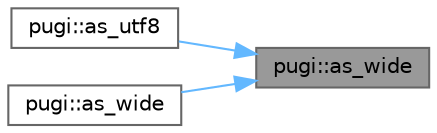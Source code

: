 digraph "pugi::as_wide"
{
 // INTERACTIVE_SVG=YES
 // LATEX_PDF_SIZE
  bgcolor="transparent";
  edge [fontname=Helvetica,fontsize=10,labelfontname=Helvetica,labelfontsize=10];
  node [fontname=Helvetica,fontsize=10,shape=box,height=0.2,width=0.4];
  rankdir="RL";
  Node1 [id="Node000001",label="pugi::as_wide",height=0.2,width=0.4,color="gray40", fillcolor="grey60", style="filled", fontcolor="black",tooltip=" "];
  Node1 -> Node2 [id="edge1_Node000001_Node000002",dir="back",color="steelblue1",style="solid",tooltip=" "];
  Node2 [id="Node000002",label="pugi::as_utf8",height=0.2,width=0.4,color="grey40", fillcolor="white", style="filled",URL="$d3/d68/namespacepugi.html#a1aba6bbb88685b2ecd8d45479379ef5d",tooltip=" "];
  Node1 -> Node3 [id="edge2_Node000001_Node000003",dir="back",color="steelblue1",style="solid",tooltip=" "];
  Node3 [id="Node000003",label="pugi::as_wide",height=0.2,width=0.4,color="grey40", fillcolor="white", style="filled",URL="$d3/d68/namespacepugi.html#a803470011bee5ec2a61e942cf55f1221",tooltip=" "];
}
